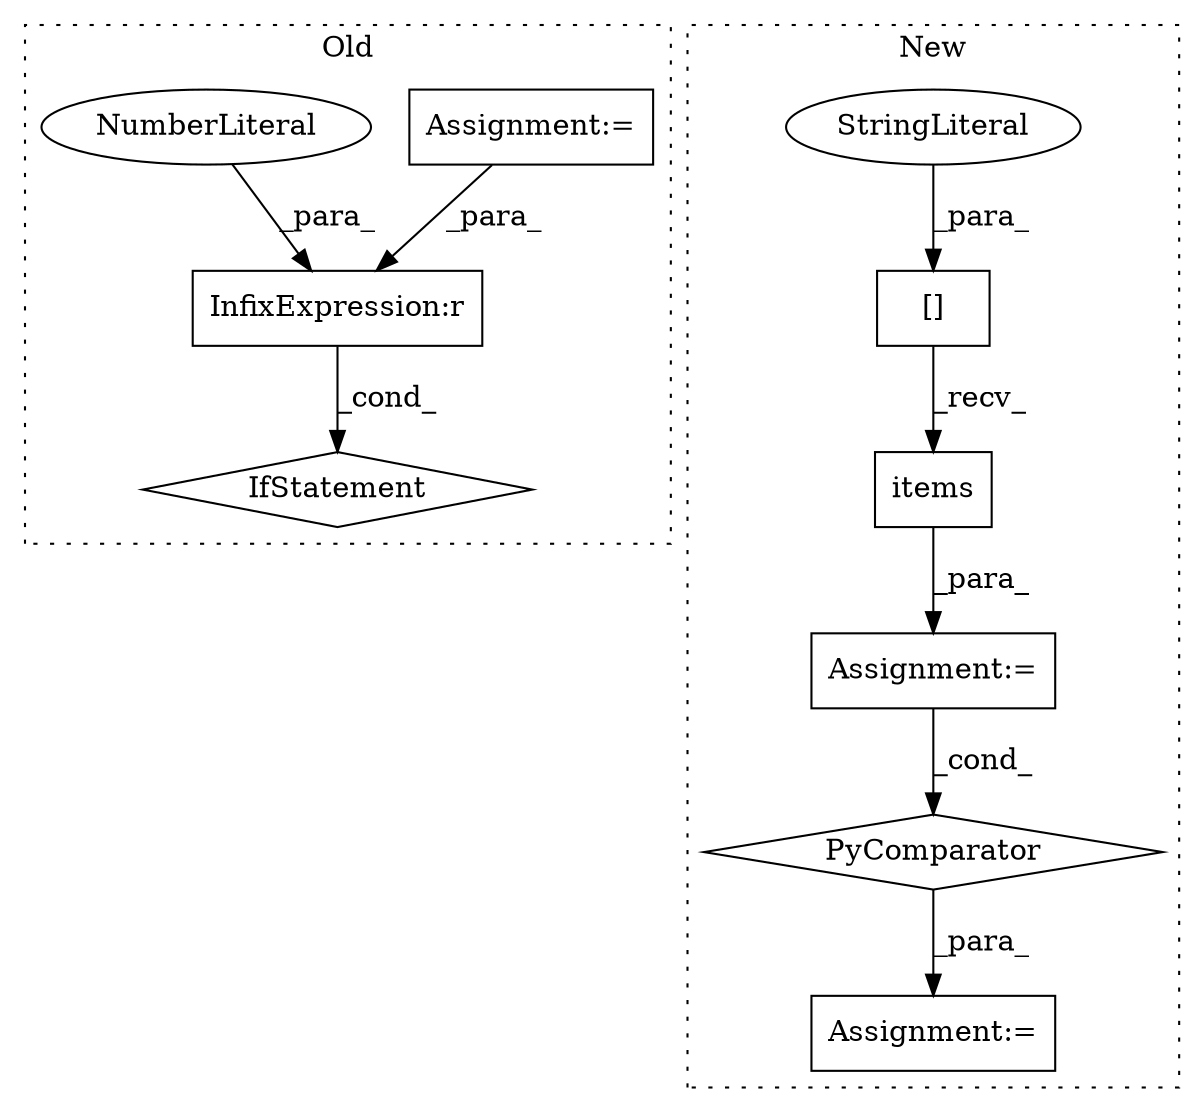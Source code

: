 digraph G {
subgraph cluster0 {
1 [label="IfStatement" a="25" s="4423" l="3" shape="diamond"];
4 [label="Assignment:=" a="7" s="4223" l="1" shape="box"];
7 [label="InfixExpression:r" a="27" s="4417" l="4" shape="box"];
9 [label="NumberLiteral" a="34" s="4421" l="1" shape="ellipse"];
label = "Old";
style="dotted";
}
subgraph cluster1 {
2 [label="items" a="32" s="4376" l="7" shape="box"];
3 [label="Assignment:=" a="7" s="4342" l="63" shape="box"];
5 [label="PyComparator" a="113" s="4342" l="63" shape="diamond"];
6 [label="Assignment:=" a="7" s="4261" l="12" shape="box"];
8 [label="[]" a="2" s="4356,4374" l="10,1" shape="box"];
10 [label="StringLiteral" a="45" s="4366" l="8" shape="ellipse"];
label = "New";
style="dotted";
}
2 -> 3 [label="_para_"];
3 -> 5 [label="_cond_"];
4 -> 7 [label="_para_"];
5 -> 6 [label="_para_"];
7 -> 1 [label="_cond_"];
8 -> 2 [label="_recv_"];
9 -> 7 [label="_para_"];
10 -> 8 [label="_para_"];
}